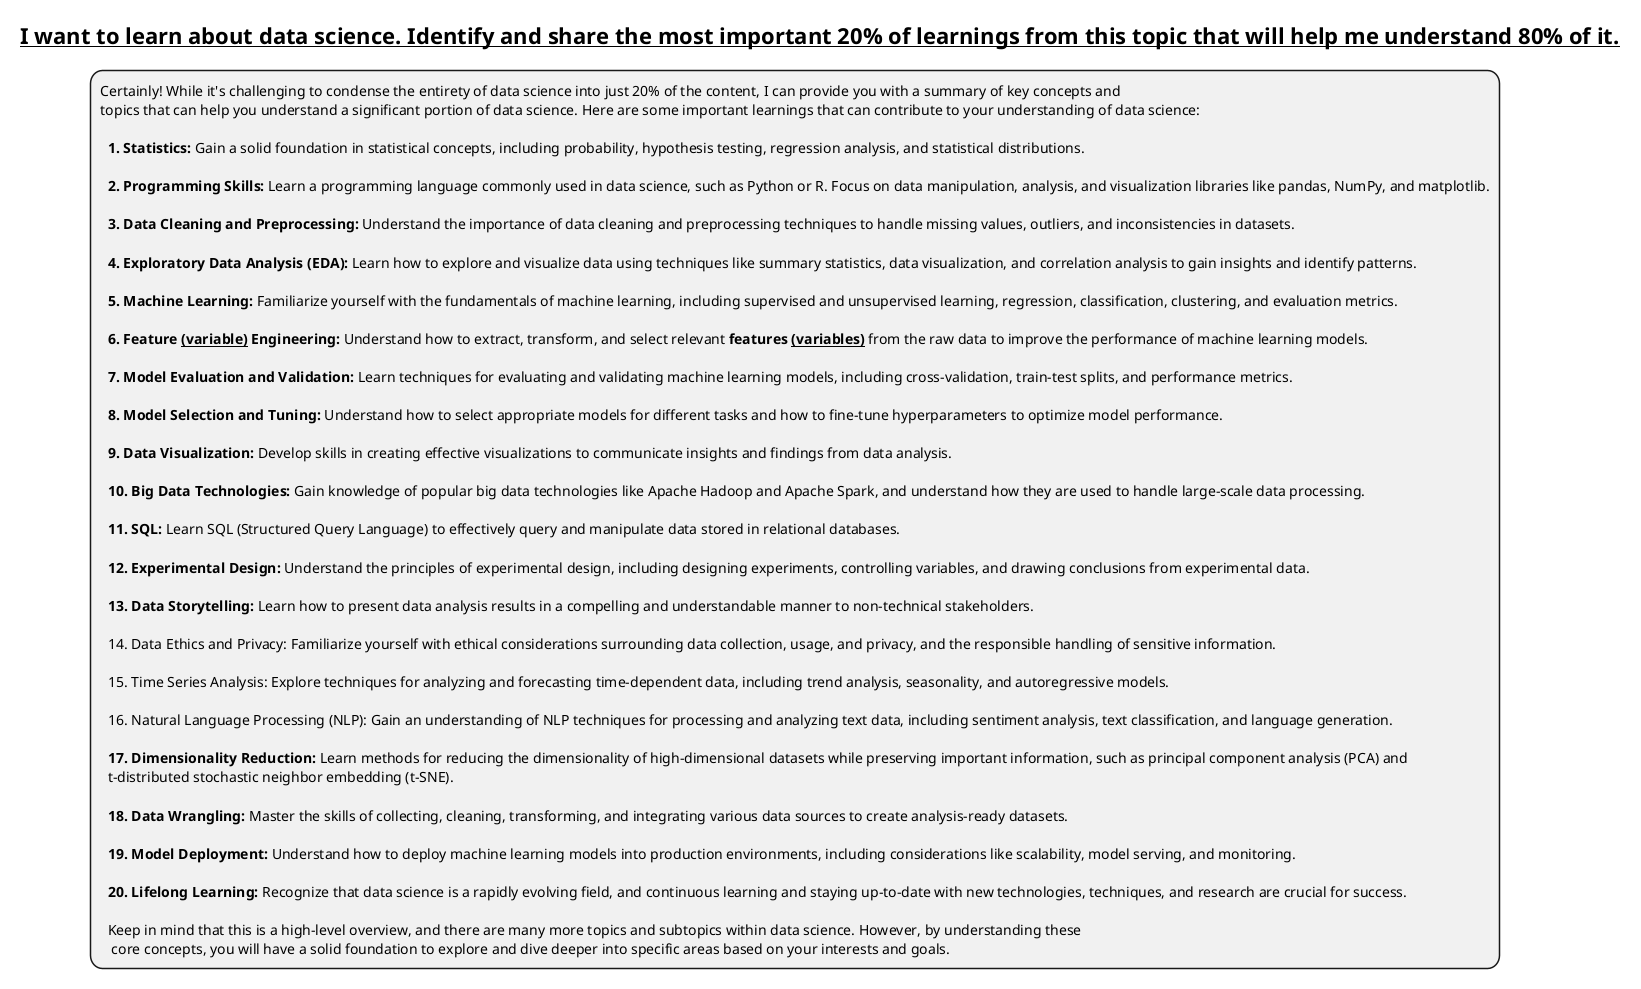@startmindmap


title =__I want to learn about data science. Identify and share the most important 20% of learnings from this topic that will help me understand 80% of it.__

*:Certainly! While it's challenging to condense the entirety of data science into just 20% of the content, I can provide you with a summary of key concepts and
topics that can help you understand a significant portion of data science. Here are some important learnings that can contribute to your understanding of data science:

  **1. Statistics:** Gain a solid foundation in statistical concepts, including probability, hypothesis testing, regression analysis, and statistical distributions.

  **2. Programming Skills:** Learn a programming language commonly used in data science, such as Python or R. Focus on data manipulation, analysis, and visualization libraries like pandas, NumPy, and matplotlib.

  **3. Data Cleaning and Preprocessing:** Understand the importance of data cleaning and preprocessing techniques to handle missing values, outliers, and inconsistencies in datasets.

  **4. Exploratory Data Analysis (EDA):** Learn how to explore and visualize data using techniques like summary statistics, data visualization, and correlation analysis to gain insights and identify patterns.

  **5. Machine Learning:** Familiarize yourself with the fundamentals of machine learning, including supervised and unsupervised learning, regression, classification, clustering, and evaluation metrics.

  **6. Feature __(variable)__ Engineering:** Understand how to extract, transform, and select relevant **features __(variables)__** from the raw data to improve the performance of machine learning models.

  **7. Model Evaluation and Validation:** Learn techniques for evaluating and validating machine learning models, including cross-validation, train-test splits, and performance metrics.

  **8. Model Selection and Tuning:** Understand how to select appropriate models for different tasks and how to fine-tune hyperparameters to optimize model performance.

  **9. Data Visualization: **Develop skills in creating effective visualizations to communicate insights and findings from data analysis.

  **10. Big Data Technologies:** Gain knowledge of popular big data technologies like Apache Hadoop and Apache Spark, and understand how they are used to handle large-scale data processing.

  **11. SQL:** Learn SQL (Structured Query Language) to effectively query and manipulate data stored in relational databases.

  **12. Experimental Design:** Understand the principles of experimental design, including designing experiments, controlling variables, and drawing conclusions from experimental data.

  **13. Data Storytelling:** Learn how to present data analysis results in a compelling and understandable manner to non-technical stakeholders.

  14. Data Ethics and Privacy: Familiarize yourself with ethical considerations surrounding data collection, usage, and privacy, and the responsible handling of sensitive information.

  15. Time Series Analysis: Explore techniques for analyzing and forecasting time-dependent data, including trend analysis, seasonality, and autoregressive models.

  16. Natural Language Processing (NLP): Gain an understanding of NLP techniques for processing and analyzing text data, including sentiment analysis, text classification, and language generation.

  **17. Dimensionality Reduction:** Learn methods for reducing the dimensionality of high-dimensional datasets while preserving important information, such as principal component analysis (PCA) and
  t-distributed stochastic neighbor embedding (t-SNE).

  **18. Data Wrangling:** Master the skills of collecting, cleaning, transforming, and integrating various data sources to create analysis-ready datasets.

  **19. Model Deployment:** Understand how to deploy machine learning models into production environments, including considerations like scalability, model serving, and monitoring.

  **20. Lifelong Learning:** Recognize that data science is a rapidly evolving field, and continuous learning and staying up-to-date with new technologies, techniques, and research are crucial for success.

  Keep in mind that this is a high-level overview, and there are many more topics and subtopics within data science. However, by understanding these
   core concepts, you will have a solid foundation to explore and dive deeper into specific areas based on your interests and goals.;

@endmindmap
